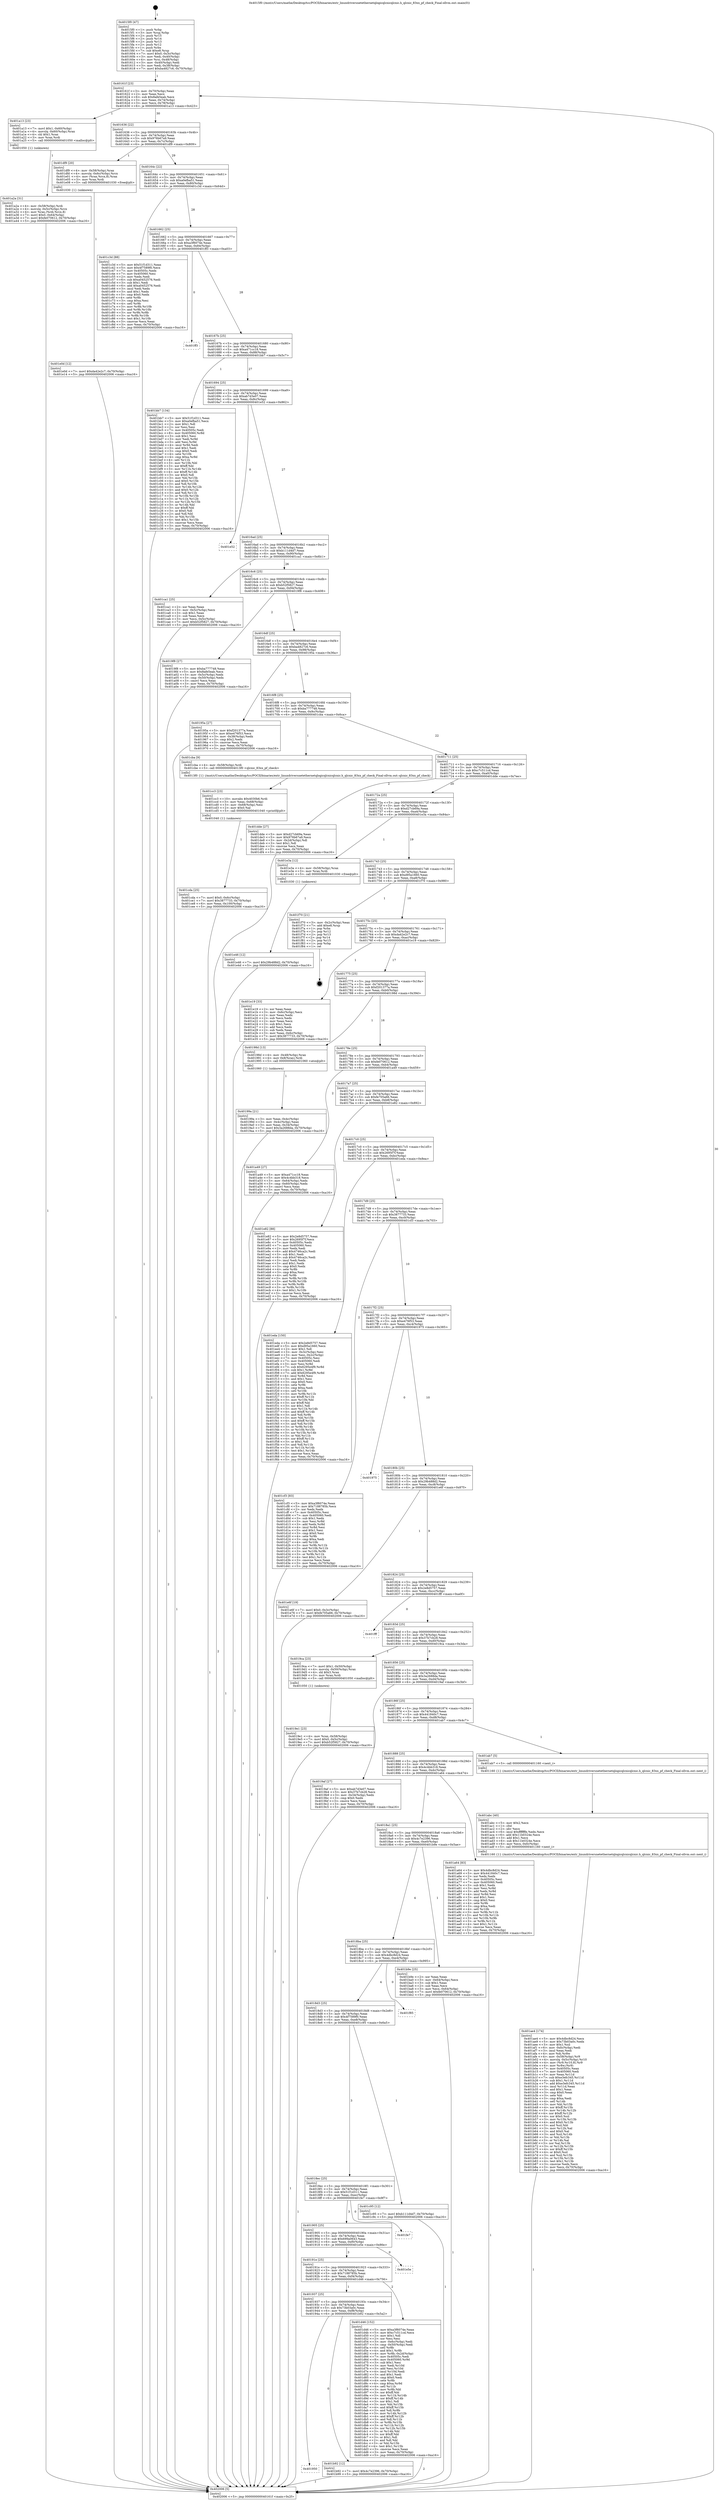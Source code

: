 digraph "0x4015f0" {
  label = "0x4015f0 (/mnt/c/Users/mathe/Desktop/tcc/POCII/binaries/extr_linuxdriversnetethernetqlogicqlcnicqlcnic.h_qlcnic_83xx_pf_check_Final-ollvm.out::main(0))"
  labelloc = "t"
  node[shape=record]

  Entry [label="",width=0.3,height=0.3,shape=circle,fillcolor=black,style=filled]
  "0x40161f" [label="{
     0x40161f [23]\l
     | [instrs]\l
     &nbsp;&nbsp;0x40161f \<+3\>: mov -0x70(%rbp),%eax\l
     &nbsp;&nbsp;0x401622 \<+2\>: mov %eax,%ecx\l
     &nbsp;&nbsp;0x401624 \<+6\>: sub $0x8afe5eab,%ecx\l
     &nbsp;&nbsp;0x40162a \<+3\>: mov %eax,-0x74(%rbp)\l
     &nbsp;&nbsp;0x40162d \<+3\>: mov %ecx,-0x78(%rbp)\l
     &nbsp;&nbsp;0x401630 \<+6\>: je 0000000000401a13 \<main+0x423\>\l
  }"]
  "0x401a13" [label="{
     0x401a13 [23]\l
     | [instrs]\l
     &nbsp;&nbsp;0x401a13 \<+7\>: movl $0x1,-0x60(%rbp)\l
     &nbsp;&nbsp;0x401a1a \<+4\>: movslq -0x60(%rbp),%rax\l
     &nbsp;&nbsp;0x401a1e \<+4\>: shl $0x1,%rax\l
     &nbsp;&nbsp;0x401a22 \<+3\>: mov %rax,%rdi\l
     &nbsp;&nbsp;0x401a25 \<+5\>: call 0000000000401050 \<malloc@plt\>\l
     | [calls]\l
     &nbsp;&nbsp;0x401050 \{1\} (unknown)\l
  }"]
  "0x401636" [label="{
     0x401636 [22]\l
     | [instrs]\l
     &nbsp;&nbsp;0x401636 \<+5\>: jmp 000000000040163b \<main+0x4b\>\l
     &nbsp;&nbsp;0x40163b \<+3\>: mov -0x74(%rbp),%eax\l
     &nbsp;&nbsp;0x40163e \<+5\>: sub $0x976b67a9,%eax\l
     &nbsp;&nbsp;0x401643 \<+3\>: mov %eax,-0x7c(%rbp)\l
     &nbsp;&nbsp;0x401646 \<+6\>: je 0000000000401df9 \<main+0x809\>\l
  }"]
  Exit [label="",width=0.3,height=0.3,shape=circle,fillcolor=black,style=filled,peripheries=2]
  "0x401df9" [label="{
     0x401df9 [20]\l
     | [instrs]\l
     &nbsp;&nbsp;0x401df9 \<+4\>: mov -0x58(%rbp),%rax\l
     &nbsp;&nbsp;0x401dfd \<+4\>: movslq -0x6c(%rbp),%rcx\l
     &nbsp;&nbsp;0x401e01 \<+4\>: mov (%rax,%rcx,8),%rax\l
     &nbsp;&nbsp;0x401e05 \<+3\>: mov %rax,%rdi\l
     &nbsp;&nbsp;0x401e08 \<+5\>: call 0000000000401030 \<free@plt\>\l
     | [calls]\l
     &nbsp;&nbsp;0x401030 \{1\} (unknown)\l
  }"]
  "0x40164c" [label="{
     0x40164c [22]\l
     | [instrs]\l
     &nbsp;&nbsp;0x40164c \<+5\>: jmp 0000000000401651 \<main+0x61\>\l
     &nbsp;&nbsp;0x401651 \<+3\>: mov -0x74(%rbp),%eax\l
     &nbsp;&nbsp;0x401654 \<+5\>: sub $0xa0efba51,%eax\l
     &nbsp;&nbsp;0x401659 \<+3\>: mov %eax,-0x80(%rbp)\l
     &nbsp;&nbsp;0x40165c \<+6\>: je 0000000000401c3d \<main+0x64d\>\l
  }"]
  "0x401e46" [label="{
     0x401e46 [12]\l
     | [instrs]\l
     &nbsp;&nbsp;0x401e46 \<+7\>: movl $0x29b488d2,-0x70(%rbp)\l
     &nbsp;&nbsp;0x401e4d \<+5\>: jmp 0000000000402006 \<main+0xa16\>\l
  }"]
  "0x401c3d" [label="{
     0x401c3d [88]\l
     | [instrs]\l
     &nbsp;&nbsp;0x401c3d \<+5\>: mov $0x51f1d311,%eax\l
     &nbsp;&nbsp;0x401c42 \<+5\>: mov $0x4f7589f0,%ecx\l
     &nbsp;&nbsp;0x401c47 \<+7\>: mov 0x40505c,%edx\l
     &nbsp;&nbsp;0x401c4e \<+7\>: mov 0x405060,%esi\l
     &nbsp;&nbsp;0x401c55 \<+2\>: mov %edx,%edi\l
     &nbsp;&nbsp;0x401c57 \<+6\>: sub $0xa0452576,%edi\l
     &nbsp;&nbsp;0x401c5d \<+3\>: sub $0x1,%edi\l
     &nbsp;&nbsp;0x401c60 \<+6\>: add $0xa0452576,%edi\l
     &nbsp;&nbsp;0x401c66 \<+3\>: imul %edi,%edx\l
     &nbsp;&nbsp;0x401c69 \<+3\>: and $0x1,%edx\l
     &nbsp;&nbsp;0x401c6c \<+3\>: cmp $0x0,%edx\l
     &nbsp;&nbsp;0x401c6f \<+4\>: sete %r8b\l
     &nbsp;&nbsp;0x401c73 \<+3\>: cmp $0xa,%esi\l
     &nbsp;&nbsp;0x401c76 \<+4\>: setl %r9b\l
     &nbsp;&nbsp;0x401c7a \<+3\>: mov %r8b,%r10b\l
     &nbsp;&nbsp;0x401c7d \<+3\>: and %r9b,%r10b\l
     &nbsp;&nbsp;0x401c80 \<+3\>: xor %r9b,%r8b\l
     &nbsp;&nbsp;0x401c83 \<+3\>: or %r8b,%r10b\l
     &nbsp;&nbsp;0x401c86 \<+4\>: test $0x1,%r10b\l
     &nbsp;&nbsp;0x401c8a \<+3\>: cmovne %ecx,%eax\l
     &nbsp;&nbsp;0x401c8d \<+3\>: mov %eax,-0x70(%rbp)\l
     &nbsp;&nbsp;0x401c90 \<+5\>: jmp 0000000000402006 \<main+0xa16\>\l
  }"]
  "0x401662" [label="{
     0x401662 [25]\l
     | [instrs]\l
     &nbsp;&nbsp;0x401662 \<+5\>: jmp 0000000000401667 \<main+0x77\>\l
     &nbsp;&nbsp;0x401667 \<+3\>: mov -0x74(%rbp),%eax\l
     &nbsp;&nbsp;0x40166a \<+5\>: sub $0xa3f6074e,%eax\l
     &nbsp;&nbsp;0x40166f \<+6\>: mov %eax,-0x84(%rbp)\l
     &nbsp;&nbsp;0x401675 \<+6\>: je 0000000000401ff3 \<main+0xa03\>\l
  }"]
  "0x401e0d" [label="{
     0x401e0d [12]\l
     | [instrs]\l
     &nbsp;&nbsp;0x401e0d \<+7\>: movl $0xda42e2c7,-0x70(%rbp)\l
     &nbsp;&nbsp;0x401e14 \<+5\>: jmp 0000000000402006 \<main+0xa16\>\l
  }"]
  "0x401ff3" [label="{
     0x401ff3\l
  }", style=dashed]
  "0x40167b" [label="{
     0x40167b [25]\l
     | [instrs]\l
     &nbsp;&nbsp;0x40167b \<+5\>: jmp 0000000000401680 \<main+0x90\>\l
     &nbsp;&nbsp;0x401680 \<+3\>: mov -0x74(%rbp),%eax\l
     &nbsp;&nbsp;0x401683 \<+5\>: sub $0xa471cc18,%eax\l
     &nbsp;&nbsp;0x401688 \<+6\>: mov %eax,-0x88(%rbp)\l
     &nbsp;&nbsp;0x40168e \<+6\>: je 0000000000401bb7 \<main+0x5c7\>\l
  }"]
  "0x401cda" [label="{
     0x401cda [25]\l
     | [instrs]\l
     &nbsp;&nbsp;0x401cda \<+7\>: movl $0x0,-0x6c(%rbp)\l
     &nbsp;&nbsp;0x401ce1 \<+7\>: movl $0x3877733,-0x70(%rbp)\l
     &nbsp;&nbsp;0x401ce8 \<+6\>: mov %eax,-0x100(%rbp)\l
     &nbsp;&nbsp;0x401cee \<+5\>: jmp 0000000000402006 \<main+0xa16\>\l
  }"]
  "0x401bb7" [label="{
     0x401bb7 [134]\l
     | [instrs]\l
     &nbsp;&nbsp;0x401bb7 \<+5\>: mov $0x51f1d311,%eax\l
     &nbsp;&nbsp;0x401bbc \<+5\>: mov $0xa0efba51,%ecx\l
     &nbsp;&nbsp;0x401bc1 \<+2\>: mov $0x1,%dl\l
     &nbsp;&nbsp;0x401bc3 \<+2\>: xor %esi,%esi\l
     &nbsp;&nbsp;0x401bc5 \<+7\>: mov 0x40505c,%edi\l
     &nbsp;&nbsp;0x401bcc \<+8\>: mov 0x405060,%r8d\l
     &nbsp;&nbsp;0x401bd4 \<+3\>: sub $0x1,%esi\l
     &nbsp;&nbsp;0x401bd7 \<+3\>: mov %edi,%r9d\l
     &nbsp;&nbsp;0x401bda \<+3\>: add %esi,%r9d\l
     &nbsp;&nbsp;0x401bdd \<+4\>: imul %r9d,%edi\l
     &nbsp;&nbsp;0x401be1 \<+3\>: and $0x1,%edi\l
     &nbsp;&nbsp;0x401be4 \<+3\>: cmp $0x0,%edi\l
     &nbsp;&nbsp;0x401be7 \<+4\>: sete %r10b\l
     &nbsp;&nbsp;0x401beb \<+4\>: cmp $0xa,%r8d\l
     &nbsp;&nbsp;0x401bef \<+4\>: setl %r11b\l
     &nbsp;&nbsp;0x401bf3 \<+3\>: mov %r10b,%bl\l
     &nbsp;&nbsp;0x401bf6 \<+3\>: xor $0xff,%bl\l
     &nbsp;&nbsp;0x401bf9 \<+3\>: mov %r11b,%r14b\l
     &nbsp;&nbsp;0x401bfc \<+4\>: xor $0xff,%r14b\l
     &nbsp;&nbsp;0x401c00 \<+3\>: xor $0x0,%dl\l
     &nbsp;&nbsp;0x401c03 \<+3\>: mov %bl,%r15b\l
     &nbsp;&nbsp;0x401c06 \<+4\>: and $0x0,%r15b\l
     &nbsp;&nbsp;0x401c0a \<+3\>: and %dl,%r10b\l
     &nbsp;&nbsp;0x401c0d \<+3\>: mov %r14b,%r12b\l
     &nbsp;&nbsp;0x401c10 \<+4\>: and $0x0,%r12b\l
     &nbsp;&nbsp;0x401c14 \<+3\>: and %dl,%r11b\l
     &nbsp;&nbsp;0x401c17 \<+3\>: or %r10b,%r15b\l
     &nbsp;&nbsp;0x401c1a \<+3\>: or %r11b,%r12b\l
     &nbsp;&nbsp;0x401c1d \<+3\>: xor %r12b,%r15b\l
     &nbsp;&nbsp;0x401c20 \<+3\>: or %r14b,%bl\l
     &nbsp;&nbsp;0x401c23 \<+3\>: xor $0xff,%bl\l
     &nbsp;&nbsp;0x401c26 \<+3\>: or $0x0,%dl\l
     &nbsp;&nbsp;0x401c29 \<+2\>: and %dl,%bl\l
     &nbsp;&nbsp;0x401c2b \<+3\>: or %bl,%r15b\l
     &nbsp;&nbsp;0x401c2e \<+4\>: test $0x1,%r15b\l
     &nbsp;&nbsp;0x401c32 \<+3\>: cmovne %ecx,%eax\l
     &nbsp;&nbsp;0x401c35 \<+3\>: mov %eax,-0x70(%rbp)\l
     &nbsp;&nbsp;0x401c38 \<+5\>: jmp 0000000000402006 \<main+0xa16\>\l
  }"]
  "0x401694" [label="{
     0x401694 [25]\l
     | [instrs]\l
     &nbsp;&nbsp;0x401694 \<+5\>: jmp 0000000000401699 \<main+0xa9\>\l
     &nbsp;&nbsp;0x401699 \<+3\>: mov -0x74(%rbp),%eax\l
     &nbsp;&nbsp;0x40169c \<+5\>: sub $0xab7d3e07,%eax\l
     &nbsp;&nbsp;0x4016a1 \<+6\>: mov %eax,-0x8c(%rbp)\l
     &nbsp;&nbsp;0x4016a7 \<+6\>: je 0000000000401e52 \<main+0x862\>\l
  }"]
  "0x401cc3" [label="{
     0x401cc3 [23]\l
     | [instrs]\l
     &nbsp;&nbsp;0x401cc3 \<+10\>: movabs $0x4030b6,%rdi\l
     &nbsp;&nbsp;0x401ccd \<+3\>: mov %eax,-0x68(%rbp)\l
     &nbsp;&nbsp;0x401cd0 \<+3\>: mov -0x68(%rbp),%esi\l
     &nbsp;&nbsp;0x401cd3 \<+2\>: mov $0x0,%al\l
     &nbsp;&nbsp;0x401cd5 \<+5\>: call 0000000000401040 \<printf@plt\>\l
     | [calls]\l
     &nbsp;&nbsp;0x401040 \{1\} (unknown)\l
  }"]
  "0x401e52" [label="{
     0x401e52\l
  }", style=dashed]
  "0x4016ad" [label="{
     0x4016ad [25]\l
     | [instrs]\l
     &nbsp;&nbsp;0x4016ad \<+5\>: jmp 00000000004016b2 \<main+0xc2\>\l
     &nbsp;&nbsp;0x4016b2 \<+3\>: mov -0x74(%rbp),%eax\l
     &nbsp;&nbsp;0x4016b5 \<+5\>: sub $0xb111d4d7,%eax\l
     &nbsp;&nbsp;0x4016ba \<+6\>: mov %eax,-0x90(%rbp)\l
     &nbsp;&nbsp;0x4016c0 \<+6\>: je 0000000000401ca1 \<main+0x6b1\>\l
  }"]
  "0x401950" [label="{
     0x401950\l
  }", style=dashed]
  "0x401ca1" [label="{
     0x401ca1 [25]\l
     | [instrs]\l
     &nbsp;&nbsp;0x401ca1 \<+2\>: xor %eax,%eax\l
     &nbsp;&nbsp;0x401ca3 \<+3\>: mov -0x5c(%rbp),%ecx\l
     &nbsp;&nbsp;0x401ca6 \<+3\>: sub $0x1,%eax\l
     &nbsp;&nbsp;0x401ca9 \<+2\>: sub %eax,%ecx\l
     &nbsp;&nbsp;0x401cab \<+3\>: mov %ecx,-0x5c(%rbp)\l
     &nbsp;&nbsp;0x401cae \<+7\>: movl $0xb52f5827,-0x70(%rbp)\l
     &nbsp;&nbsp;0x401cb5 \<+5\>: jmp 0000000000402006 \<main+0xa16\>\l
  }"]
  "0x4016c6" [label="{
     0x4016c6 [25]\l
     | [instrs]\l
     &nbsp;&nbsp;0x4016c6 \<+5\>: jmp 00000000004016cb \<main+0xdb\>\l
     &nbsp;&nbsp;0x4016cb \<+3\>: mov -0x74(%rbp),%eax\l
     &nbsp;&nbsp;0x4016ce \<+5\>: sub $0xb52f5827,%eax\l
     &nbsp;&nbsp;0x4016d3 \<+6\>: mov %eax,-0x94(%rbp)\l
     &nbsp;&nbsp;0x4016d9 \<+6\>: je 00000000004019f8 \<main+0x408\>\l
  }"]
  "0x401b92" [label="{
     0x401b92 [12]\l
     | [instrs]\l
     &nbsp;&nbsp;0x401b92 \<+7\>: movl $0x4c7e2396,-0x70(%rbp)\l
     &nbsp;&nbsp;0x401b99 \<+5\>: jmp 0000000000402006 \<main+0xa16\>\l
  }"]
  "0x4019f8" [label="{
     0x4019f8 [27]\l
     | [instrs]\l
     &nbsp;&nbsp;0x4019f8 \<+5\>: mov $0xba777748,%eax\l
     &nbsp;&nbsp;0x4019fd \<+5\>: mov $0x8afe5eab,%ecx\l
     &nbsp;&nbsp;0x401a02 \<+3\>: mov -0x5c(%rbp),%edx\l
     &nbsp;&nbsp;0x401a05 \<+3\>: cmp -0x50(%rbp),%edx\l
     &nbsp;&nbsp;0x401a08 \<+3\>: cmovl %ecx,%eax\l
     &nbsp;&nbsp;0x401a0b \<+3\>: mov %eax,-0x70(%rbp)\l
     &nbsp;&nbsp;0x401a0e \<+5\>: jmp 0000000000402006 \<main+0xa16\>\l
  }"]
  "0x4016df" [label="{
     0x4016df [25]\l
     | [instrs]\l
     &nbsp;&nbsp;0x4016df \<+5\>: jmp 00000000004016e4 \<main+0xf4\>\l
     &nbsp;&nbsp;0x4016e4 \<+3\>: mov -0x74(%rbp),%eax\l
     &nbsp;&nbsp;0x4016e7 \<+5\>: sub $0xba4827c6,%eax\l
     &nbsp;&nbsp;0x4016ec \<+6\>: mov %eax,-0x98(%rbp)\l
     &nbsp;&nbsp;0x4016f2 \<+6\>: je 000000000040195a \<main+0x36a\>\l
  }"]
  "0x401937" [label="{
     0x401937 [25]\l
     | [instrs]\l
     &nbsp;&nbsp;0x401937 \<+5\>: jmp 000000000040193c \<main+0x34c\>\l
     &nbsp;&nbsp;0x40193c \<+3\>: mov -0x74(%rbp),%eax\l
     &nbsp;&nbsp;0x40193f \<+5\>: sub $0x73b03a0c,%eax\l
     &nbsp;&nbsp;0x401944 \<+6\>: mov %eax,-0xf8(%rbp)\l
     &nbsp;&nbsp;0x40194a \<+6\>: je 0000000000401b92 \<main+0x5a2\>\l
  }"]
  "0x40195a" [label="{
     0x40195a [27]\l
     | [instrs]\l
     &nbsp;&nbsp;0x40195a \<+5\>: mov $0xf201377a,%eax\l
     &nbsp;&nbsp;0x40195f \<+5\>: mov $0xe476f53,%ecx\l
     &nbsp;&nbsp;0x401964 \<+3\>: mov -0x38(%rbp),%edx\l
     &nbsp;&nbsp;0x401967 \<+3\>: cmp $0x2,%edx\l
     &nbsp;&nbsp;0x40196a \<+3\>: cmovne %ecx,%eax\l
     &nbsp;&nbsp;0x40196d \<+3\>: mov %eax,-0x70(%rbp)\l
     &nbsp;&nbsp;0x401970 \<+5\>: jmp 0000000000402006 \<main+0xa16\>\l
  }"]
  "0x4016f8" [label="{
     0x4016f8 [25]\l
     | [instrs]\l
     &nbsp;&nbsp;0x4016f8 \<+5\>: jmp 00000000004016fd \<main+0x10d\>\l
     &nbsp;&nbsp;0x4016fd \<+3\>: mov -0x74(%rbp),%eax\l
     &nbsp;&nbsp;0x401700 \<+5\>: sub $0xba777748,%eax\l
     &nbsp;&nbsp;0x401705 \<+6\>: mov %eax,-0x9c(%rbp)\l
     &nbsp;&nbsp;0x40170b \<+6\>: je 0000000000401cba \<main+0x6ca\>\l
  }"]
  "0x402006" [label="{
     0x402006 [5]\l
     | [instrs]\l
     &nbsp;&nbsp;0x402006 \<+5\>: jmp 000000000040161f \<main+0x2f\>\l
  }"]
  "0x4015f0" [label="{
     0x4015f0 [47]\l
     | [instrs]\l
     &nbsp;&nbsp;0x4015f0 \<+1\>: push %rbp\l
     &nbsp;&nbsp;0x4015f1 \<+3\>: mov %rsp,%rbp\l
     &nbsp;&nbsp;0x4015f4 \<+2\>: push %r15\l
     &nbsp;&nbsp;0x4015f6 \<+2\>: push %r14\l
     &nbsp;&nbsp;0x4015f8 \<+2\>: push %r13\l
     &nbsp;&nbsp;0x4015fa \<+2\>: push %r12\l
     &nbsp;&nbsp;0x4015fc \<+1\>: push %rbx\l
     &nbsp;&nbsp;0x4015fd \<+7\>: sub $0xe8,%rsp\l
     &nbsp;&nbsp;0x401604 \<+7\>: movl $0x0,-0x3c(%rbp)\l
     &nbsp;&nbsp;0x40160b \<+3\>: mov %edi,-0x40(%rbp)\l
     &nbsp;&nbsp;0x40160e \<+4\>: mov %rsi,-0x48(%rbp)\l
     &nbsp;&nbsp;0x401612 \<+3\>: mov -0x40(%rbp),%edi\l
     &nbsp;&nbsp;0x401615 \<+3\>: mov %edi,-0x38(%rbp)\l
     &nbsp;&nbsp;0x401618 \<+7\>: movl $0xba4827c6,-0x70(%rbp)\l
  }"]
  "0x401d46" [label="{
     0x401d46 [152]\l
     | [instrs]\l
     &nbsp;&nbsp;0x401d46 \<+5\>: mov $0xa3f6074e,%eax\l
     &nbsp;&nbsp;0x401d4b \<+5\>: mov $0xc7c511cd,%ecx\l
     &nbsp;&nbsp;0x401d50 \<+2\>: mov $0x1,%dl\l
     &nbsp;&nbsp;0x401d52 \<+2\>: xor %esi,%esi\l
     &nbsp;&nbsp;0x401d54 \<+3\>: mov -0x6c(%rbp),%edi\l
     &nbsp;&nbsp;0x401d57 \<+3\>: cmp -0x50(%rbp),%edi\l
     &nbsp;&nbsp;0x401d5a \<+4\>: setl %r8b\l
     &nbsp;&nbsp;0x401d5e \<+4\>: and $0x1,%r8b\l
     &nbsp;&nbsp;0x401d62 \<+4\>: mov %r8b,-0x2d(%rbp)\l
     &nbsp;&nbsp;0x401d66 \<+7\>: mov 0x40505c,%edi\l
     &nbsp;&nbsp;0x401d6d \<+8\>: mov 0x405060,%r9d\l
     &nbsp;&nbsp;0x401d75 \<+3\>: sub $0x1,%esi\l
     &nbsp;&nbsp;0x401d78 \<+3\>: mov %edi,%r10d\l
     &nbsp;&nbsp;0x401d7b \<+3\>: add %esi,%r10d\l
     &nbsp;&nbsp;0x401d7e \<+4\>: imul %r10d,%edi\l
     &nbsp;&nbsp;0x401d82 \<+3\>: and $0x1,%edi\l
     &nbsp;&nbsp;0x401d85 \<+3\>: cmp $0x0,%edi\l
     &nbsp;&nbsp;0x401d88 \<+4\>: sete %r8b\l
     &nbsp;&nbsp;0x401d8c \<+4\>: cmp $0xa,%r9d\l
     &nbsp;&nbsp;0x401d90 \<+4\>: setl %r11b\l
     &nbsp;&nbsp;0x401d94 \<+3\>: mov %r8b,%bl\l
     &nbsp;&nbsp;0x401d97 \<+3\>: xor $0xff,%bl\l
     &nbsp;&nbsp;0x401d9a \<+3\>: mov %r11b,%r14b\l
     &nbsp;&nbsp;0x401d9d \<+4\>: xor $0xff,%r14b\l
     &nbsp;&nbsp;0x401da1 \<+3\>: xor $0x1,%dl\l
     &nbsp;&nbsp;0x401da4 \<+3\>: mov %bl,%r15b\l
     &nbsp;&nbsp;0x401da7 \<+4\>: and $0xff,%r15b\l
     &nbsp;&nbsp;0x401dab \<+3\>: and %dl,%r8b\l
     &nbsp;&nbsp;0x401dae \<+3\>: mov %r14b,%r12b\l
     &nbsp;&nbsp;0x401db1 \<+4\>: and $0xff,%r12b\l
     &nbsp;&nbsp;0x401db5 \<+3\>: and %dl,%r11b\l
     &nbsp;&nbsp;0x401db8 \<+3\>: or %r8b,%r15b\l
     &nbsp;&nbsp;0x401dbb \<+3\>: or %r11b,%r12b\l
     &nbsp;&nbsp;0x401dbe \<+3\>: xor %r12b,%r15b\l
     &nbsp;&nbsp;0x401dc1 \<+3\>: or %r14b,%bl\l
     &nbsp;&nbsp;0x401dc4 \<+3\>: xor $0xff,%bl\l
     &nbsp;&nbsp;0x401dc7 \<+3\>: or $0x1,%dl\l
     &nbsp;&nbsp;0x401dca \<+2\>: and %dl,%bl\l
     &nbsp;&nbsp;0x401dcc \<+3\>: or %bl,%r15b\l
     &nbsp;&nbsp;0x401dcf \<+4\>: test $0x1,%r15b\l
     &nbsp;&nbsp;0x401dd3 \<+3\>: cmovne %ecx,%eax\l
     &nbsp;&nbsp;0x401dd6 \<+3\>: mov %eax,-0x70(%rbp)\l
     &nbsp;&nbsp;0x401dd9 \<+5\>: jmp 0000000000402006 \<main+0xa16\>\l
  }"]
  "0x401cba" [label="{
     0x401cba [9]\l
     | [instrs]\l
     &nbsp;&nbsp;0x401cba \<+4\>: mov -0x58(%rbp),%rdi\l
     &nbsp;&nbsp;0x401cbe \<+5\>: call 00000000004013f0 \<qlcnic_83xx_pf_check\>\l
     | [calls]\l
     &nbsp;&nbsp;0x4013f0 \{1\} (/mnt/c/Users/mathe/Desktop/tcc/POCII/binaries/extr_linuxdriversnetethernetqlogicqlcnicqlcnic.h_qlcnic_83xx_pf_check_Final-ollvm.out::qlcnic_83xx_pf_check)\l
  }"]
  "0x401711" [label="{
     0x401711 [25]\l
     | [instrs]\l
     &nbsp;&nbsp;0x401711 \<+5\>: jmp 0000000000401716 \<main+0x126\>\l
     &nbsp;&nbsp;0x401716 \<+3\>: mov -0x74(%rbp),%eax\l
     &nbsp;&nbsp;0x401719 \<+5\>: sub $0xc7c511cd,%eax\l
     &nbsp;&nbsp;0x40171e \<+6\>: mov %eax,-0xa0(%rbp)\l
     &nbsp;&nbsp;0x401724 \<+6\>: je 0000000000401dde \<main+0x7ee\>\l
  }"]
  "0x40191e" [label="{
     0x40191e [25]\l
     | [instrs]\l
     &nbsp;&nbsp;0x40191e \<+5\>: jmp 0000000000401923 \<main+0x333\>\l
     &nbsp;&nbsp;0x401923 \<+3\>: mov -0x74(%rbp),%eax\l
     &nbsp;&nbsp;0x401926 \<+5\>: sub $0x7188785b,%eax\l
     &nbsp;&nbsp;0x40192b \<+6\>: mov %eax,-0xf4(%rbp)\l
     &nbsp;&nbsp;0x401931 \<+6\>: je 0000000000401d46 \<main+0x756\>\l
  }"]
  "0x401dde" [label="{
     0x401dde [27]\l
     | [instrs]\l
     &nbsp;&nbsp;0x401dde \<+5\>: mov $0xd27cb69a,%eax\l
     &nbsp;&nbsp;0x401de3 \<+5\>: mov $0x976b67a9,%ecx\l
     &nbsp;&nbsp;0x401de8 \<+3\>: mov -0x2d(%rbp),%dl\l
     &nbsp;&nbsp;0x401deb \<+3\>: test $0x1,%dl\l
     &nbsp;&nbsp;0x401dee \<+3\>: cmovne %ecx,%eax\l
     &nbsp;&nbsp;0x401df1 \<+3\>: mov %eax,-0x70(%rbp)\l
     &nbsp;&nbsp;0x401df4 \<+5\>: jmp 0000000000402006 \<main+0xa16\>\l
  }"]
  "0x40172a" [label="{
     0x40172a [25]\l
     | [instrs]\l
     &nbsp;&nbsp;0x40172a \<+5\>: jmp 000000000040172f \<main+0x13f\>\l
     &nbsp;&nbsp;0x40172f \<+3\>: mov -0x74(%rbp),%eax\l
     &nbsp;&nbsp;0x401732 \<+5\>: sub $0xd27cb69a,%eax\l
     &nbsp;&nbsp;0x401737 \<+6\>: mov %eax,-0xa4(%rbp)\l
     &nbsp;&nbsp;0x40173d \<+6\>: je 0000000000401e3a \<main+0x84a\>\l
  }"]
  "0x401e5e" [label="{
     0x401e5e\l
  }", style=dashed]
  "0x401e3a" [label="{
     0x401e3a [12]\l
     | [instrs]\l
     &nbsp;&nbsp;0x401e3a \<+4\>: mov -0x58(%rbp),%rax\l
     &nbsp;&nbsp;0x401e3e \<+3\>: mov %rax,%rdi\l
     &nbsp;&nbsp;0x401e41 \<+5\>: call 0000000000401030 \<free@plt\>\l
     | [calls]\l
     &nbsp;&nbsp;0x401030 \{1\} (unknown)\l
  }"]
  "0x401743" [label="{
     0x401743 [25]\l
     | [instrs]\l
     &nbsp;&nbsp;0x401743 \<+5\>: jmp 0000000000401748 \<main+0x158\>\l
     &nbsp;&nbsp;0x401748 \<+3\>: mov -0x74(%rbp),%eax\l
     &nbsp;&nbsp;0x40174b \<+5\>: sub $0xd95a1660,%eax\l
     &nbsp;&nbsp;0x401750 \<+6\>: mov %eax,-0xa8(%rbp)\l
     &nbsp;&nbsp;0x401756 \<+6\>: je 0000000000401f70 \<main+0x980\>\l
  }"]
  "0x401905" [label="{
     0x401905 [25]\l
     | [instrs]\l
     &nbsp;&nbsp;0x401905 \<+5\>: jmp 000000000040190a \<main+0x31a\>\l
     &nbsp;&nbsp;0x40190a \<+3\>: mov -0x74(%rbp),%eax\l
     &nbsp;&nbsp;0x40190d \<+5\>: sub $0x699a0643,%eax\l
     &nbsp;&nbsp;0x401912 \<+6\>: mov %eax,-0xf0(%rbp)\l
     &nbsp;&nbsp;0x401918 \<+6\>: je 0000000000401e5e \<main+0x86e\>\l
  }"]
  "0x401f70" [label="{
     0x401f70 [21]\l
     | [instrs]\l
     &nbsp;&nbsp;0x401f70 \<+3\>: mov -0x2c(%rbp),%eax\l
     &nbsp;&nbsp;0x401f73 \<+7\>: add $0xe8,%rsp\l
     &nbsp;&nbsp;0x401f7a \<+1\>: pop %rbx\l
     &nbsp;&nbsp;0x401f7b \<+2\>: pop %r12\l
     &nbsp;&nbsp;0x401f7d \<+2\>: pop %r13\l
     &nbsp;&nbsp;0x401f7f \<+2\>: pop %r14\l
     &nbsp;&nbsp;0x401f81 \<+2\>: pop %r15\l
     &nbsp;&nbsp;0x401f83 \<+1\>: pop %rbp\l
     &nbsp;&nbsp;0x401f84 \<+1\>: ret\l
  }"]
  "0x40175c" [label="{
     0x40175c [25]\l
     | [instrs]\l
     &nbsp;&nbsp;0x40175c \<+5\>: jmp 0000000000401761 \<main+0x171\>\l
     &nbsp;&nbsp;0x401761 \<+3\>: mov -0x74(%rbp),%eax\l
     &nbsp;&nbsp;0x401764 \<+5\>: sub $0xda42e2c7,%eax\l
     &nbsp;&nbsp;0x401769 \<+6\>: mov %eax,-0xac(%rbp)\l
     &nbsp;&nbsp;0x40176f \<+6\>: je 0000000000401e19 \<main+0x829\>\l
  }"]
  "0x401fe7" [label="{
     0x401fe7\l
  }", style=dashed]
  "0x401e19" [label="{
     0x401e19 [33]\l
     | [instrs]\l
     &nbsp;&nbsp;0x401e19 \<+2\>: xor %eax,%eax\l
     &nbsp;&nbsp;0x401e1b \<+3\>: mov -0x6c(%rbp),%ecx\l
     &nbsp;&nbsp;0x401e1e \<+2\>: mov %eax,%edx\l
     &nbsp;&nbsp;0x401e20 \<+2\>: sub %ecx,%edx\l
     &nbsp;&nbsp;0x401e22 \<+2\>: mov %eax,%ecx\l
     &nbsp;&nbsp;0x401e24 \<+3\>: sub $0x1,%ecx\l
     &nbsp;&nbsp;0x401e27 \<+2\>: add %ecx,%edx\l
     &nbsp;&nbsp;0x401e29 \<+2\>: sub %edx,%eax\l
     &nbsp;&nbsp;0x401e2b \<+3\>: mov %eax,-0x6c(%rbp)\l
     &nbsp;&nbsp;0x401e2e \<+7\>: movl $0x3877733,-0x70(%rbp)\l
     &nbsp;&nbsp;0x401e35 \<+5\>: jmp 0000000000402006 \<main+0xa16\>\l
  }"]
  "0x401775" [label="{
     0x401775 [25]\l
     | [instrs]\l
     &nbsp;&nbsp;0x401775 \<+5\>: jmp 000000000040177a \<main+0x18a\>\l
     &nbsp;&nbsp;0x40177a \<+3\>: mov -0x74(%rbp),%eax\l
     &nbsp;&nbsp;0x40177d \<+5\>: sub $0xf201377a,%eax\l
     &nbsp;&nbsp;0x401782 \<+6\>: mov %eax,-0xb0(%rbp)\l
     &nbsp;&nbsp;0x401788 \<+6\>: je 000000000040198d \<main+0x39d\>\l
  }"]
  "0x4018ec" [label="{
     0x4018ec [25]\l
     | [instrs]\l
     &nbsp;&nbsp;0x4018ec \<+5\>: jmp 00000000004018f1 \<main+0x301\>\l
     &nbsp;&nbsp;0x4018f1 \<+3\>: mov -0x74(%rbp),%eax\l
     &nbsp;&nbsp;0x4018f4 \<+5\>: sub $0x51f1d311,%eax\l
     &nbsp;&nbsp;0x4018f9 \<+6\>: mov %eax,-0xec(%rbp)\l
     &nbsp;&nbsp;0x4018ff \<+6\>: je 0000000000401fe7 \<main+0x9f7\>\l
  }"]
  "0x40198d" [label="{
     0x40198d [13]\l
     | [instrs]\l
     &nbsp;&nbsp;0x40198d \<+4\>: mov -0x48(%rbp),%rax\l
     &nbsp;&nbsp;0x401991 \<+4\>: mov 0x8(%rax),%rdi\l
     &nbsp;&nbsp;0x401995 \<+5\>: call 0000000000401060 \<atoi@plt\>\l
     | [calls]\l
     &nbsp;&nbsp;0x401060 \{1\} (unknown)\l
  }"]
  "0x40178e" [label="{
     0x40178e [25]\l
     | [instrs]\l
     &nbsp;&nbsp;0x40178e \<+5\>: jmp 0000000000401793 \<main+0x1a3\>\l
     &nbsp;&nbsp;0x401793 \<+3\>: mov -0x74(%rbp),%eax\l
     &nbsp;&nbsp;0x401796 \<+5\>: sub $0xfe070612,%eax\l
     &nbsp;&nbsp;0x40179b \<+6\>: mov %eax,-0xb4(%rbp)\l
     &nbsp;&nbsp;0x4017a1 \<+6\>: je 0000000000401a49 \<main+0x459\>\l
  }"]
  "0x40199a" [label="{
     0x40199a [21]\l
     | [instrs]\l
     &nbsp;&nbsp;0x40199a \<+3\>: mov %eax,-0x4c(%rbp)\l
     &nbsp;&nbsp;0x40199d \<+3\>: mov -0x4c(%rbp),%eax\l
     &nbsp;&nbsp;0x4019a0 \<+3\>: mov %eax,-0x34(%rbp)\l
     &nbsp;&nbsp;0x4019a3 \<+7\>: movl $0x3a2688da,-0x70(%rbp)\l
     &nbsp;&nbsp;0x4019aa \<+5\>: jmp 0000000000402006 \<main+0xa16\>\l
  }"]
  "0x401c95" [label="{
     0x401c95 [12]\l
     | [instrs]\l
     &nbsp;&nbsp;0x401c95 \<+7\>: movl $0xb111d4d7,-0x70(%rbp)\l
     &nbsp;&nbsp;0x401c9c \<+5\>: jmp 0000000000402006 \<main+0xa16\>\l
  }"]
  "0x401a49" [label="{
     0x401a49 [27]\l
     | [instrs]\l
     &nbsp;&nbsp;0x401a49 \<+5\>: mov $0xa471cc18,%eax\l
     &nbsp;&nbsp;0x401a4e \<+5\>: mov $0x4c4bb318,%ecx\l
     &nbsp;&nbsp;0x401a53 \<+3\>: mov -0x64(%rbp),%edx\l
     &nbsp;&nbsp;0x401a56 \<+3\>: cmp -0x60(%rbp),%edx\l
     &nbsp;&nbsp;0x401a59 \<+3\>: cmovl %ecx,%eax\l
     &nbsp;&nbsp;0x401a5c \<+3\>: mov %eax,-0x70(%rbp)\l
     &nbsp;&nbsp;0x401a5f \<+5\>: jmp 0000000000402006 \<main+0xa16\>\l
  }"]
  "0x4017a7" [label="{
     0x4017a7 [25]\l
     | [instrs]\l
     &nbsp;&nbsp;0x4017a7 \<+5\>: jmp 00000000004017ac \<main+0x1bc\>\l
     &nbsp;&nbsp;0x4017ac \<+3\>: mov -0x74(%rbp),%eax\l
     &nbsp;&nbsp;0x4017af \<+5\>: sub $0xfe705a66,%eax\l
     &nbsp;&nbsp;0x4017b4 \<+6\>: mov %eax,-0xb8(%rbp)\l
     &nbsp;&nbsp;0x4017ba \<+6\>: je 0000000000401e82 \<main+0x892\>\l
  }"]
  "0x4018d3" [label="{
     0x4018d3 [25]\l
     | [instrs]\l
     &nbsp;&nbsp;0x4018d3 \<+5\>: jmp 00000000004018d8 \<main+0x2e8\>\l
     &nbsp;&nbsp;0x4018d8 \<+3\>: mov -0x74(%rbp),%eax\l
     &nbsp;&nbsp;0x4018db \<+5\>: sub $0x4f7589f0,%eax\l
     &nbsp;&nbsp;0x4018e0 \<+6\>: mov %eax,-0xe8(%rbp)\l
     &nbsp;&nbsp;0x4018e6 \<+6\>: je 0000000000401c95 \<main+0x6a5\>\l
  }"]
  "0x401e82" [label="{
     0x401e82 [88]\l
     | [instrs]\l
     &nbsp;&nbsp;0x401e82 \<+5\>: mov $0x2e8d5757,%eax\l
     &nbsp;&nbsp;0x401e87 \<+5\>: mov $0x2695f7f,%ecx\l
     &nbsp;&nbsp;0x401e8c \<+7\>: mov 0x40505c,%edx\l
     &nbsp;&nbsp;0x401e93 \<+7\>: mov 0x405060,%esi\l
     &nbsp;&nbsp;0x401e9a \<+2\>: mov %edx,%edi\l
     &nbsp;&nbsp;0x401e9c \<+6\>: add $0x4746ca2c,%edi\l
     &nbsp;&nbsp;0x401ea2 \<+3\>: sub $0x1,%edi\l
     &nbsp;&nbsp;0x401ea5 \<+6\>: sub $0x4746ca2c,%edi\l
     &nbsp;&nbsp;0x401eab \<+3\>: imul %edi,%edx\l
     &nbsp;&nbsp;0x401eae \<+3\>: and $0x1,%edx\l
     &nbsp;&nbsp;0x401eb1 \<+3\>: cmp $0x0,%edx\l
     &nbsp;&nbsp;0x401eb4 \<+4\>: sete %r8b\l
     &nbsp;&nbsp;0x401eb8 \<+3\>: cmp $0xa,%esi\l
     &nbsp;&nbsp;0x401ebb \<+4\>: setl %r9b\l
     &nbsp;&nbsp;0x401ebf \<+3\>: mov %r8b,%r10b\l
     &nbsp;&nbsp;0x401ec2 \<+3\>: and %r9b,%r10b\l
     &nbsp;&nbsp;0x401ec5 \<+3\>: xor %r9b,%r8b\l
     &nbsp;&nbsp;0x401ec8 \<+3\>: or %r8b,%r10b\l
     &nbsp;&nbsp;0x401ecb \<+4\>: test $0x1,%r10b\l
     &nbsp;&nbsp;0x401ecf \<+3\>: cmovne %ecx,%eax\l
     &nbsp;&nbsp;0x401ed2 \<+3\>: mov %eax,-0x70(%rbp)\l
     &nbsp;&nbsp;0x401ed5 \<+5\>: jmp 0000000000402006 \<main+0xa16\>\l
  }"]
  "0x4017c0" [label="{
     0x4017c0 [25]\l
     | [instrs]\l
     &nbsp;&nbsp;0x4017c0 \<+5\>: jmp 00000000004017c5 \<main+0x1d5\>\l
     &nbsp;&nbsp;0x4017c5 \<+3\>: mov -0x74(%rbp),%eax\l
     &nbsp;&nbsp;0x4017c8 \<+5\>: sub $0x2695f7f,%eax\l
     &nbsp;&nbsp;0x4017cd \<+6\>: mov %eax,-0xbc(%rbp)\l
     &nbsp;&nbsp;0x4017d3 \<+6\>: je 0000000000401eda \<main+0x8ea\>\l
  }"]
  "0x401f85" [label="{
     0x401f85\l
  }", style=dashed]
  "0x401eda" [label="{
     0x401eda [150]\l
     | [instrs]\l
     &nbsp;&nbsp;0x401eda \<+5\>: mov $0x2e8d5757,%eax\l
     &nbsp;&nbsp;0x401edf \<+5\>: mov $0xd95a1660,%ecx\l
     &nbsp;&nbsp;0x401ee4 \<+2\>: mov $0x1,%dl\l
     &nbsp;&nbsp;0x401ee6 \<+3\>: mov -0x3c(%rbp),%esi\l
     &nbsp;&nbsp;0x401ee9 \<+3\>: mov %esi,-0x2c(%rbp)\l
     &nbsp;&nbsp;0x401eec \<+7\>: mov 0x40505c,%esi\l
     &nbsp;&nbsp;0x401ef3 \<+7\>: mov 0x405060,%edi\l
     &nbsp;&nbsp;0x401efa \<+3\>: mov %esi,%r8d\l
     &nbsp;&nbsp;0x401efd \<+7\>: sub $0x6295e4f9,%r8d\l
     &nbsp;&nbsp;0x401f04 \<+4\>: sub $0x1,%r8d\l
     &nbsp;&nbsp;0x401f08 \<+7\>: add $0x6295e4f9,%r8d\l
     &nbsp;&nbsp;0x401f0f \<+4\>: imul %r8d,%esi\l
     &nbsp;&nbsp;0x401f13 \<+3\>: and $0x1,%esi\l
     &nbsp;&nbsp;0x401f16 \<+3\>: cmp $0x0,%esi\l
     &nbsp;&nbsp;0x401f19 \<+4\>: sete %r9b\l
     &nbsp;&nbsp;0x401f1d \<+3\>: cmp $0xa,%edi\l
     &nbsp;&nbsp;0x401f20 \<+4\>: setl %r10b\l
     &nbsp;&nbsp;0x401f24 \<+3\>: mov %r9b,%r11b\l
     &nbsp;&nbsp;0x401f27 \<+4\>: xor $0xff,%r11b\l
     &nbsp;&nbsp;0x401f2b \<+3\>: mov %r10b,%bl\l
     &nbsp;&nbsp;0x401f2e \<+3\>: xor $0xff,%bl\l
     &nbsp;&nbsp;0x401f31 \<+3\>: xor $0x1,%dl\l
     &nbsp;&nbsp;0x401f34 \<+3\>: mov %r11b,%r14b\l
     &nbsp;&nbsp;0x401f37 \<+4\>: and $0xff,%r14b\l
     &nbsp;&nbsp;0x401f3b \<+3\>: and %dl,%r9b\l
     &nbsp;&nbsp;0x401f3e \<+3\>: mov %bl,%r15b\l
     &nbsp;&nbsp;0x401f41 \<+4\>: and $0xff,%r15b\l
     &nbsp;&nbsp;0x401f45 \<+3\>: and %dl,%r10b\l
     &nbsp;&nbsp;0x401f48 \<+3\>: or %r9b,%r14b\l
     &nbsp;&nbsp;0x401f4b \<+3\>: or %r10b,%r15b\l
     &nbsp;&nbsp;0x401f4e \<+3\>: xor %r15b,%r14b\l
     &nbsp;&nbsp;0x401f51 \<+3\>: or %bl,%r11b\l
     &nbsp;&nbsp;0x401f54 \<+4\>: xor $0xff,%r11b\l
     &nbsp;&nbsp;0x401f58 \<+3\>: or $0x1,%dl\l
     &nbsp;&nbsp;0x401f5b \<+3\>: and %dl,%r11b\l
     &nbsp;&nbsp;0x401f5e \<+3\>: or %r11b,%r14b\l
     &nbsp;&nbsp;0x401f61 \<+4\>: test $0x1,%r14b\l
     &nbsp;&nbsp;0x401f65 \<+3\>: cmovne %ecx,%eax\l
     &nbsp;&nbsp;0x401f68 \<+3\>: mov %eax,-0x70(%rbp)\l
     &nbsp;&nbsp;0x401f6b \<+5\>: jmp 0000000000402006 \<main+0xa16\>\l
  }"]
  "0x4017d9" [label="{
     0x4017d9 [25]\l
     | [instrs]\l
     &nbsp;&nbsp;0x4017d9 \<+5\>: jmp 00000000004017de \<main+0x1ee\>\l
     &nbsp;&nbsp;0x4017de \<+3\>: mov -0x74(%rbp),%eax\l
     &nbsp;&nbsp;0x4017e1 \<+5\>: sub $0x3877733,%eax\l
     &nbsp;&nbsp;0x4017e6 \<+6\>: mov %eax,-0xc0(%rbp)\l
     &nbsp;&nbsp;0x4017ec \<+6\>: je 0000000000401cf3 \<main+0x703\>\l
  }"]
  "0x4018ba" [label="{
     0x4018ba [25]\l
     | [instrs]\l
     &nbsp;&nbsp;0x4018ba \<+5\>: jmp 00000000004018bf \<main+0x2cf\>\l
     &nbsp;&nbsp;0x4018bf \<+3\>: mov -0x74(%rbp),%eax\l
     &nbsp;&nbsp;0x4018c2 \<+5\>: sub $0x4dbc8d24,%eax\l
     &nbsp;&nbsp;0x4018c7 \<+6\>: mov %eax,-0xe4(%rbp)\l
     &nbsp;&nbsp;0x4018cd \<+6\>: je 0000000000401f85 \<main+0x995\>\l
  }"]
  "0x401cf3" [label="{
     0x401cf3 [83]\l
     | [instrs]\l
     &nbsp;&nbsp;0x401cf3 \<+5\>: mov $0xa3f6074e,%eax\l
     &nbsp;&nbsp;0x401cf8 \<+5\>: mov $0x7188785b,%ecx\l
     &nbsp;&nbsp;0x401cfd \<+2\>: xor %edx,%edx\l
     &nbsp;&nbsp;0x401cff \<+7\>: mov 0x40505c,%esi\l
     &nbsp;&nbsp;0x401d06 \<+7\>: mov 0x405060,%edi\l
     &nbsp;&nbsp;0x401d0d \<+3\>: sub $0x1,%edx\l
     &nbsp;&nbsp;0x401d10 \<+3\>: mov %esi,%r8d\l
     &nbsp;&nbsp;0x401d13 \<+3\>: add %edx,%r8d\l
     &nbsp;&nbsp;0x401d16 \<+4\>: imul %r8d,%esi\l
     &nbsp;&nbsp;0x401d1a \<+3\>: and $0x1,%esi\l
     &nbsp;&nbsp;0x401d1d \<+3\>: cmp $0x0,%esi\l
     &nbsp;&nbsp;0x401d20 \<+4\>: sete %r9b\l
     &nbsp;&nbsp;0x401d24 \<+3\>: cmp $0xa,%edi\l
     &nbsp;&nbsp;0x401d27 \<+4\>: setl %r10b\l
     &nbsp;&nbsp;0x401d2b \<+3\>: mov %r9b,%r11b\l
     &nbsp;&nbsp;0x401d2e \<+3\>: and %r10b,%r11b\l
     &nbsp;&nbsp;0x401d31 \<+3\>: xor %r10b,%r9b\l
     &nbsp;&nbsp;0x401d34 \<+3\>: or %r9b,%r11b\l
     &nbsp;&nbsp;0x401d37 \<+4\>: test $0x1,%r11b\l
     &nbsp;&nbsp;0x401d3b \<+3\>: cmovne %ecx,%eax\l
     &nbsp;&nbsp;0x401d3e \<+3\>: mov %eax,-0x70(%rbp)\l
     &nbsp;&nbsp;0x401d41 \<+5\>: jmp 0000000000402006 \<main+0xa16\>\l
  }"]
  "0x4017f2" [label="{
     0x4017f2 [25]\l
     | [instrs]\l
     &nbsp;&nbsp;0x4017f2 \<+5\>: jmp 00000000004017f7 \<main+0x207\>\l
     &nbsp;&nbsp;0x4017f7 \<+3\>: mov -0x74(%rbp),%eax\l
     &nbsp;&nbsp;0x4017fa \<+5\>: sub $0xe476f53,%eax\l
     &nbsp;&nbsp;0x4017ff \<+6\>: mov %eax,-0xc4(%rbp)\l
     &nbsp;&nbsp;0x401805 \<+6\>: je 0000000000401975 \<main+0x385\>\l
  }"]
  "0x401b9e" [label="{
     0x401b9e [25]\l
     | [instrs]\l
     &nbsp;&nbsp;0x401b9e \<+2\>: xor %eax,%eax\l
     &nbsp;&nbsp;0x401ba0 \<+3\>: mov -0x64(%rbp),%ecx\l
     &nbsp;&nbsp;0x401ba3 \<+3\>: sub $0x1,%eax\l
     &nbsp;&nbsp;0x401ba6 \<+2\>: sub %eax,%ecx\l
     &nbsp;&nbsp;0x401ba8 \<+3\>: mov %ecx,-0x64(%rbp)\l
     &nbsp;&nbsp;0x401bab \<+7\>: movl $0xfe070612,-0x70(%rbp)\l
     &nbsp;&nbsp;0x401bb2 \<+5\>: jmp 0000000000402006 \<main+0xa16\>\l
  }"]
  "0x401975" [label="{
     0x401975\l
  }", style=dashed]
  "0x40180b" [label="{
     0x40180b [25]\l
     | [instrs]\l
     &nbsp;&nbsp;0x40180b \<+5\>: jmp 0000000000401810 \<main+0x220\>\l
     &nbsp;&nbsp;0x401810 \<+3\>: mov -0x74(%rbp),%eax\l
     &nbsp;&nbsp;0x401813 \<+5\>: sub $0x29b488d2,%eax\l
     &nbsp;&nbsp;0x401818 \<+6\>: mov %eax,-0xc8(%rbp)\l
     &nbsp;&nbsp;0x40181e \<+6\>: je 0000000000401e6f \<main+0x87f\>\l
  }"]
  "0x401ae4" [label="{
     0x401ae4 [174]\l
     | [instrs]\l
     &nbsp;&nbsp;0x401ae4 \<+5\>: mov $0x4dbc8d24,%ecx\l
     &nbsp;&nbsp;0x401ae9 \<+5\>: mov $0x73b03a0c,%edx\l
     &nbsp;&nbsp;0x401aee \<+3\>: mov $0x1,%sil\l
     &nbsp;&nbsp;0x401af1 \<+6\>: mov -0xfc(%rbp),%edi\l
     &nbsp;&nbsp;0x401af7 \<+3\>: imul %eax,%edi\l
     &nbsp;&nbsp;0x401afa \<+4\>: mov %di,%r8w\l
     &nbsp;&nbsp;0x401afe \<+4\>: mov -0x58(%rbp),%r9\l
     &nbsp;&nbsp;0x401b02 \<+4\>: movslq -0x5c(%rbp),%r10\l
     &nbsp;&nbsp;0x401b06 \<+4\>: mov (%r9,%r10,8),%r9\l
     &nbsp;&nbsp;0x401b0a \<+4\>: mov %r8w,(%r9)\l
     &nbsp;&nbsp;0x401b0e \<+7\>: mov 0x40505c,%eax\l
     &nbsp;&nbsp;0x401b15 \<+7\>: mov 0x405060,%edi\l
     &nbsp;&nbsp;0x401b1c \<+3\>: mov %eax,%r11d\l
     &nbsp;&nbsp;0x401b1f \<+7\>: sub $0xe3efc345,%r11d\l
     &nbsp;&nbsp;0x401b26 \<+4\>: sub $0x1,%r11d\l
     &nbsp;&nbsp;0x401b2a \<+7\>: add $0xe3efc345,%r11d\l
     &nbsp;&nbsp;0x401b31 \<+4\>: imul %r11d,%eax\l
     &nbsp;&nbsp;0x401b35 \<+3\>: and $0x1,%eax\l
     &nbsp;&nbsp;0x401b38 \<+3\>: cmp $0x0,%eax\l
     &nbsp;&nbsp;0x401b3b \<+3\>: sete %bl\l
     &nbsp;&nbsp;0x401b3e \<+3\>: cmp $0xa,%edi\l
     &nbsp;&nbsp;0x401b41 \<+4\>: setl %r14b\l
     &nbsp;&nbsp;0x401b45 \<+3\>: mov %bl,%r15b\l
     &nbsp;&nbsp;0x401b48 \<+4\>: xor $0xff,%r15b\l
     &nbsp;&nbsp;0x401b4c \<+3\>: mov %r14b,%r12b\l
     &nbsp;&nbsp;0x401b4f \<+4\>: xor $0xff,%r12b\l
     &nbsp;&nbsp;0x401b53 \<+4\>: xor $0x0,%sil\l
     &nbsp;&nbsp;0x401b57 \<+3\>: mov %r15b,%r13b\l
     &nbsp;&nbsp;0x401b5a \<+4\>: and $0x0,%r13b\l
     &nbsp;&nbsp;0x401b5e \<+3\>: and %sil,%bl\l
     &nbsp;&nbsp;0x401b61 \<+3\>: mov %r12b,%al\l
     &nbsp;&nbsp;0x401b64 \<+2\>: and $0x0,%al\l
     &nbsp;&nbsp;0x401b66 \<+3\>: and %sil,%r14b\l
     &nbsp;&nbsp;0x401b69 \<+3\>: or %bl,%r13b\l
     &nbsp;&nbsp;0x401b6c \<+3\>: or %r14b,%al\l
     &nbsp;&nbsp;0x401b6f \<+3\>: xor %al,%r13b\l
     &nbsp;&nbsp;0x401b72 \<+3\>: or %r12b,%r15b\l
     &nbsp;&nbsp;0x401b75 \<+4\>: xor $0xff,%r15b\l
     &nbsp;&nbsp;0x401b79 \<+4\>: or $0x0,%sil\l
     &nbsp;&nbsp;0x401b7d \<+3\>: and %sil,%r15b\l
     &nbsp;&nbsp;0x401b80 \<+3\>: or %r15b,%r13b\l
     &nbsp;&nbsp;0x401b83 \<+4\>: test $0x1,%r13b\l
     &nbsp;&nbsp;0x401b87 \<+3\>: cmovne %edx,%ecx\l
     &nbsp;&nbsp;0x401b8a \<+3\>: mov %ecx,-0x70(%rbp)\l
     &nbsp;&nbsp;0x401b8d \<+5\>: jmp 0000000000402006 \<main+0xa16\>\l
  }"]
  "0x401e6f" [label="{
     0x401e6f [19]\l
     | [instrs]\l
     &nbsp;&nbsp;0x401e6f \<+7\>: movl $0x0,-0x3c(%rbp)\l
     &nbsp;&nbsp;0x401e76 \<+7\>: movl $0xfe705a66,-0x70(%rbp)\l
     &nbsp;&nbsp;0x401e7d \<+5\>: jmp 0000000000402006 \<main+0xa16\>\l
  }"]
  "0x401824" [label="{
     0x401824 [25]\l
     | [instrs]\l
     &nbsp;&nbsp;0x401824 \<+5\>: jmp 0000000000401829 \<main+0x239\>\l
     &nbsp;&nbsp;0x401829 \<+3\>: mov -0x74(%rbp),%eax\l
     &nbsp;&nbsp;0x40182c \<+5\>: sub $0x2e8d5757,%eax\l
     &nbsp;&nbsp;0x401831 \<+6\>: mov %eax,-0xcc(%rbp)\l
     &nbsp;&nbsp;0x401837 \<+6\>: je 0000000000401fff \<main+0xa0f\>\l
  }"]
  "0x401abc" [label="{
     0x401abc [40]\l
     | [instrs]\l
     &nbsp;&nbsp;0x401abc \<+5\>: mov $0x2,%ecx\l
     &nbsp;&nbsp;0x401ac1 \<+1\>: cltd\l
     &nbsp;&nbsp;0x401ac2 \<+2\>: idiv %ecx\l
     &nbsp;&nbsp;0x401ac4 \<+6\>: imul $0xfffffffe,%edx,%ecx\l
     &nbsp;&nbsp;0x401aca \<+6\>: add $0x11b0324e,%ecx\l
     &nbsp;&nbsp;0x401ad0 \<+3\>: add $0x1,%ecx\l
     &nbsp;&nbsp;0x401ad3 \<+6\>: sub $0x11b0324e,%ecx\l
     &nbsp;&nbsp;0x401ad9 \<+6\>: mov %ecx,-0xfc(%rbp)\l
     &nbsp;&nbsp;0x401adf \<+5\>: call 0000000000401160 \<next_i\>\l
     | [calls]\l
     &nbsp;&nbsp;0x401160 \{1\} (/mnt/c/Users/mathe/Desktop/tcc/POCII/binaries/extr_linuxdriversnetethernetqlogicqlcnicqlcnic.h_qlcnic_83xx_pf_check_Final-ollvm.out::next_i)\l
  }"]
  "0x401fff" [label="{
     0x401fff\l
  }", style=dashed]
  "0x40183d" [label="{
     0x40183d [25]\l
     | [instrs]\l
     &nbsp;&nbsp;0x40183d \<+5\>: jmp 0000000000401842 \<main+0x252\>\l
     &nbsp;&nbsp;0x401842 \<+3\>: mov -0x74(%rbp),%eax\l
     &nbsp;&nbsp;0x401845 \<+5\>: sub $0x37b7cb28,%eax\l
     &nbsp;&nbsp;0x40184a \<+6\>: mov %eax,-0xd0(%rbp)\l
     &nbsp;&nbsp;0x401850 \<+6\>: je 00000000004019ca \<main+0x3da\>\l
  }"]
  "0x4018a1" [label="{
     0x4018a1 [25]\l
     | [instrs]\l
     &nbsp;&nbsp;0x4018a1 \<+5\>: jmp 00000000004018a6 \<main+0x2b6\>\l
     &nbsp;&nbsp;0x4018a6 \<+3\>: mov -0x74(%rbp),%eax\l
     &nbsp;&nbsp;0x4018a9 \<+5\>: sub $0x4c7e2396,%eax\l
     &nbsp;&nbsp;0x4018ae \<+6\>: mov %eax,-0xe0(%rbp)\l
     &nbsp;&nbsp;0x4018b4 \<+6\>: je 0000000000401b9e \<main+0x5ae\>\l
  }"]
  "0x4019ca" [label="{
     0x4019ca [23]\l
     | [instrs]\l
     &nbsp;&nbsp;0x4019ca \<+7\>: movl $0x1,-0x50(%rbp)\l
     &nbsp;&nbsp;0x4019d1 \<+4\>: movslq -0x50(%rbp),%rax\l
     &nbsp;&nbsp;0x4019d5 \<+4\>: shl $0x3,%rax\l
     &nbsp;&nbsp;0x4019d9 \<+3\>: mov %rax,%rdi\l
     &nbsp;&nbsp;0x4019dc \<+5\>: call 0000000000401050 \<malloc@plt\>\l
     | [calls]\l
     &nbsp;&nbsp;0x401050 \{1\} (unknown)\l
  }"]
  "0x401856" [label="{
     0x401856 [25]\l
     | [instrs]\l
     &nbsp;&nbsp;0x401856 \<+5\>: jmp 000000000040185b \<main+0x26b\>\l
     &nbsp;&nbsp;0x40185b \<+3\>: mov -0x74(%rbp),%eax\l
     &nbsp;&nbsp;0x40185e \<+5\>: sub $0x3a2688da,%eax\l
     &nbsp;&nbsp;0x401863 \<+6\>: mov %eax,-0xd4(%rbp)\l
     &nbsp;&nbsp;0x401869 \<+6\>: je 00000000004019af \<main+0x3bf\>\l
  }"]
  "0x401a64" [label="{
     0x401a64 [83]\l
     | [instrs]\l
     &nbsp;&nbsp;0x401a64 \<+5\>: mov $0x4dbc8d24,%eax\l
     &nbsp;&nbsp;0x401a69 \<+5\>: mov $0x441840c7,%ecx\l
     &nbsp;&nbsp;0x401a6e \<+2\>: xor %edx,%edx\l
     &nbsp;&nbsp;0x401a70 \<+7\>: mov 0x40505c,%esi\l
     &nbsp;&nbsp;0x401a77 \<+7\>: mov 0x405060,%edi\l
     &nbsp;&nbsp;0x401a7e \<+3\>: sub $0x1,%edx\l
     &nbsp;&nbsp;0x401a81 \<+3\>: mov %esi,%r8d\l
     &nbsp;&nbsp;0x401a84 \<+3\>: add %edx,%r8d\l
     &nbsp;&nbsp;0x401a87 \<+4\>: imul %r8d,%esi\l
     &nbsp;&nbsp;0x401a8b \<+3\>: and $0x1,%esi\l
     &nbsp;&nbsp;0x401a8e \<+3\>: cmp $0x0,%esi\l
     &nbsp;&nbsp;0x401a91 \<+4\>: sete %r9b\l
     &nbsp;&nbsp;0x401a95 \<+3\>: cmp $0xa,%edi\l
     &nbsp;&nbsp;0x401a98 \<+4\>: setl %r10b\l
     &nbsp;&nbsp;0x401a9c \<+3\>: mov %r9b,%r11b\l
     &nbsp;&nbsp;0x401a9f \<+3\>: and %r10b,%r11b\l
     &nbsp;&nbsp;0x401aa2 \<+3\>: xor %r10b,%r9b\l
     &nbsp;&nbsp;0x401aa5 \<+3\>: or %r9b,%r11b\l
     &nbsp;&nbsp;0x401aa8 \<+4\>: test $0x1,%r11b\l
     &nbsp;&nbsp;0x401aac \<+3\>: cmovne %ecx,%eax\l
     &nbsp;&nbsp;0x401aaf \<+3\>: mov %eax,-0x70(%rbp)\l
     &nbsp;&nbsp;0x401ab2 \<+5\>: jmp 0000000000402006 \<main+0xa16\>\l
  }"]
  "0x4019af" [label="{
     0x4019af [27]\l
     | [instrs]\l
     &nbsp;&nbsp;0x4019af \<+5\>: mov $0xab7d3e07,%eax\l
     &nbsp;&nbsp;0x4019b4 \<+5\>: mov $0x37b7cb28,%ecx\l
     &nbsp;&nbsp;0x4019b9 \<+3\>: mov -0x34(%rbp),%edx\l
     &nbsp;&nbsp;0x4019bc \<+3\>: cmp $0x0,%edx\l
     &nbsp;&nbsp;0x4019bf \<+3\>: cmove %ecx,%eax\l
     &nbsp;&nbsp;0x4019c2 \<+3\>: mov %eax,-0x70(%rbp)\l
     &nbsp;&nbsp;0x4019c5 \<+5\>: jmp 0000000000402006 \<main+0xa16\>\l
  }"]
  "0x40186f" [label="{
     0x40186f [25]\l
     | [instrs]\l
     &nbsp;&nbsp;0x40186f \<+5\>: jmp 0000000000401874 \<main+0x284\>\l
     &nbsp;&nbsp;0x401874 \<+3\>: mov -0x74(%rbp),%eax\l
     &nbsp;&nbsp;0x401877 \<+5\>: sub $0x441840c7,%eax\l
     &nbsp;&nbsp;0x40187c \<+6\>: mov %eax,-0xd8(%rbp)\l
     &nbsp;&nbsp;0x401882 \<+6\>: je 0000000000401ab7 \<main+0x4c7\>\l
  }"]
  "0x4019e1" [label="{
     0x4019e1 [23]\l
     | [instrs]\l
     &nbsp;&nbsp;0x4019e1 \<+4\>: mov %rax,-0x58(%rbp)\l
     &nbsp;&nbsp;0x4019e5 \<+7\>: movl $0x0,-0x5c(%rbp)\l
     &nbsp;&nbsp;0x4019ec \<+7\>: movl $0xb52f5827,-0x70(%rbp)\l
     &nbsp;&nbsp;0x4019f3 \<+5\>: jmp 0000000000402006 \<main+0xa16\>\l
  }"]
  "0x401a2a" [label="{
     0x401a2a [31]\l
     | [instrs]\l
     &nbsp;&nbsp;0x401a2a \<+4\>: mov -0x58(%rbp),%rdi\l
     &nbsp;&nbsp;0x401a2e \<+4\>: movslq -0x5c(%rbp),%rcx\l
     &nbsp;&nbsp;0x401a32 \<+4\>: mov %rax,(%rdi,%rcx,8)\l
     &nbsp;&nbsp;0x401a36 \<+7\>: movl $0x0,-0x64(%rbp)\l
     &nbsp;&nbsp;0x401a3d \<+7\>: movl $0xfe070612,-0x70(%rbp)\l
     &nbsp;&nbsp;0x401a44 \<+5\>: jmp 0000000000402006 \<main+0xa16\>\l
  }"]
  "0x401888" [label="{
     0x401888 [25]\l
     | [instrs]\l
     &nbsp;&nbsp;0x401888 \<+5\>: jmp 000000000040188d \<main+0x29d\>\l
     &nbsp;&nbsp;0x40188d \<+3\>: mov -0x74(%rbp),%eax\l
     &nbsp;&nbsp;0x401890 \<+5\>: sub $0x4c4bb318,%eax\l
     &nbsp;&nbsp;0x401895 \<+6\>: mov %eax,-0xdc(%rbp)\l
     &nbsp;&nbsp;0x40189b \<+6\>: je 0000000000401a64 \<main+0x474\>\l
  }"]
  "0x401ab7" [label="{
     0x401ab7 [5]\l
     | [instrs]\l
     &nbsp;&nbsp;0x401ab7 \<+5\>: call 0000000000401160 \<next_i\>\l
     | [calls]\l
     &nbsp;&nbsp;0x401160 \{1\} (/mnt/c/Users/mathe/Desktop/tcc/POCII/binaries/extr_linuxdriversnetethernetqlogicqlcnicqlcnic.h_qlcnic_83xx_pf_check_Final-ollvm.out::next_i)\l
  }"]
  Entry -> "0x4015f0" [label=" 1"]
  "0x40161f" -> "0x401a13" [label=" 1"]
  "0x40161f" -> "0x401636" [label=" 30"]
  "0x401f70" -> Exit [label=" 1"]
  "0x401636" -> "0x401df9" [label=" 1"]
  "0x401636" -> "0x40164c" [label=" 29"]
  "0x401eda" -> "0x402006" [label=" 1"]
  "0x40164c" -> "0x401c3d" [label=" 1"]
  "0x40164c" -> "0x401662" [label=" 28"]
  "0x401e82" -> "0x402006" [label=" 1"]
  "0x401662" -> "0x401ff3" [label=" 0"]
  "0x401662" -> "0x40167b" [label=" 28"]
  "0x401e6f" -> "0x402006" [label=" 1"]
  "0x40167b" -> "0x401bb7" [label=" 1"]
  "0x40167b" -> "0x401694" [label=" 27"]
  "0x401e46" -> "0x402006" [label=" 1"]
  "0x401694" -> "0x401e52" [label=" 0"]
  "0x401694" -> "0x4016ad" [label=" 27"]
  "0x401e3a" -> "0x401e46" [label=" 1"]
  "0x4016ad" -> "0x401ca1" [label=" 1"]
  "0x4016ad" -> "0x4016c6" [label=" 26"]
  "0x401e19" -> "0x402006" [label=" 1"]
  "0x4016c6" -> "0x4019f8" [label=" 2"]
  "0x4016c6" -> "0x4016df" [label=" 24"]
  "0x401e0d" -> "0x402006" [label=" 1"]
  "0x4016df" -> "0x40195a" [label=" 1"]
  "0x4016df" -> "0x4016f8" [label=" 23"]
  "0x40195a" -> "0x402006" [label=" 1"]
  "0x4015f0" -> "0x40161f" [label=" 1"]
  "0x402006" -> "0x40161f" [label=" 30"]
  "0x401dde" -> "0x402006" [label=" 2"]
  "0x4016f8" -> "0x401cba" [label=" 1"]
  "0x4016f8" -> "0x401711" [label=" 22"]
  "0x401d46" -> "0x402006" [label=" 2"]
  "0x401711" -> "0x401dde" [label=" 2"]
  "0x401711" -> "0x40172a" [label=" 20"]
  "0x401cda" -> "0x402006" [label=" 1"]
  "0x40172a" -> "0x401e3a" [label=" 1"]
  "0x40172a" -> "0x401743" [label=" 19"]
  "0x401cc3" -> "0x401cda" [label=" 1"]
  "0x401743" -> "0x401f70" [label=" 1"]
  "0x401743" -> "0x40175c" [label=" 18"]
  "0x401ca1" -> "0x402006" [label=" 1"]
  "0x40175c" -> "0x401e19" [label=" 1"]
  "0x40175c" -> "0x401775" [label=" 17"]
  "0x401c95" -> "0x402006" [label=" 1"]
  "0x401775" -> "0x40198d" [label=" 1"]
  "0x401775" -> "0x40178e" [label=" 16"]
  "0x40198d" -> "0x40199a" [label=" 1"]
  "0x40199a" -> "0x402006" [label=" 1"]
  "0x401bb7" -> "0x402006" [label=" 1"]
  "0x40178e" -> "0x401a49" [label=" 2"]
  "0x40178e" -> "0x4017a7" [label=" 14"]
  "0x401b9e" -> "0x402006" [label=" 1"]
  "0x4017a7" -> "0x401e82" [label=" 1"]
  "0x4017a7" -> "0x4017c0" [label=" 13"]
  "0x401937" -> "0x401950" [label=" 0"]
  "0x4017c0" -> "0x401eda" [label=" 1"]
  "0x4017c0" -> "0x4017d9" [label=" 12"]
  "0x401937" -> "0x401b92" [label=" 1"]
  "0x4017d9" -> "0x401cf3" [label=" 2"]
  "0x4017d9" -> "0x4017f2" [label=" 10"]
  "0x40191e" -> "0x401937" [label=" 1"]
  "0x4017f2" -> "0x401975" [label=" 0"]
  "0x4017f2" -> "0x40180b" [label=" 10"]
  "0x40191e" -> "0x401d46" [label=" 2"]
  "0x40180b" -> "0x401e6f" [label=" 1"]
  "0x40180b" -> "0x401824" [label=" 9"]
  "0x401905" -> "0x40191e" [label=" 3"]
  "0x401824" -> "0x401fff" [label=" 0"]
  "0x401824" -> "0x40183d" [label=" 9"]
  "0x401905" -> "0x401e5e" [label=" 0"]
  "0x40183d" -> "0x4019ca" [label=" 1"]
  "0x40183d" -> "0x401856" [label=" 8"]
  "0x401cba" -> "0x401cc3" [label=" 1"]
  "0x401856" -> "0x4019af" [label=" 1"]
  "0x401856" -> "0x40186f" [label=" 7"]
  "0x4019af" -> "0x402006" [label=" 1"]
  "0x4019ca" -> "0x4019e1" [label=" 1"]
  "0x4019e1" -> "0x402006" [label=" 1"]
  "0x4019f8" -> "0x402006" [label=" 2"]
  "0x401a13" -> "0x401a2a" [label=" 1"]
  "0x401a2a" -> "0x402006" [label=" 1"]
  "0x401a49" -> "0x402006" [label=" 2"]
  "0x4018ec" -> "0x401905" [label=" 3"]
  "0x40186f" -> "0x401ab7" [label=" 1"]
  "0x40186f" -> "0x401888" [label=" 6"]
  "0x4018ec" -> "0x401fe7" [label=" 0"]
  "0x401888" -> "0x401a64" [label=" 1"]
  "0x401888" -> "0x4018a1" [label=" 5"]
  "0x401a64" -> "0x402006" [label=" 1"]
  "0x401ab7" -> "0x401abc" [label=" 1"]
  "0x401abc" -> "0x401ae4" [label=" 1"]
  "0x401ae4" -> "0x402006" [label=" 1"]
  "0x401cf3" -> "0x402006" [label=" 2"]
  "0x4018a1" -> "0x401b9e" [label=" 1"]
  "0x4018a1" -> "0x4018ba" [label=" 4"]
  "0x401df9" -> "0x401e0d" [label=" 1"]
  "0x4018ba" -> "0x401f85" [label=" 0"]
  "0x4018ba" -> "0x4018d3" [label=" 4"]
  "0x401b92" -> "0x402006" [label=" 1"]
  "0x4018d3" -> "0x401c95" [label=" 1"]
  "0x4018d3" -> "0x4018ec" [label=" 3"]
  "0x401c3d" -> "0x402006" [label=" 1"]
}
